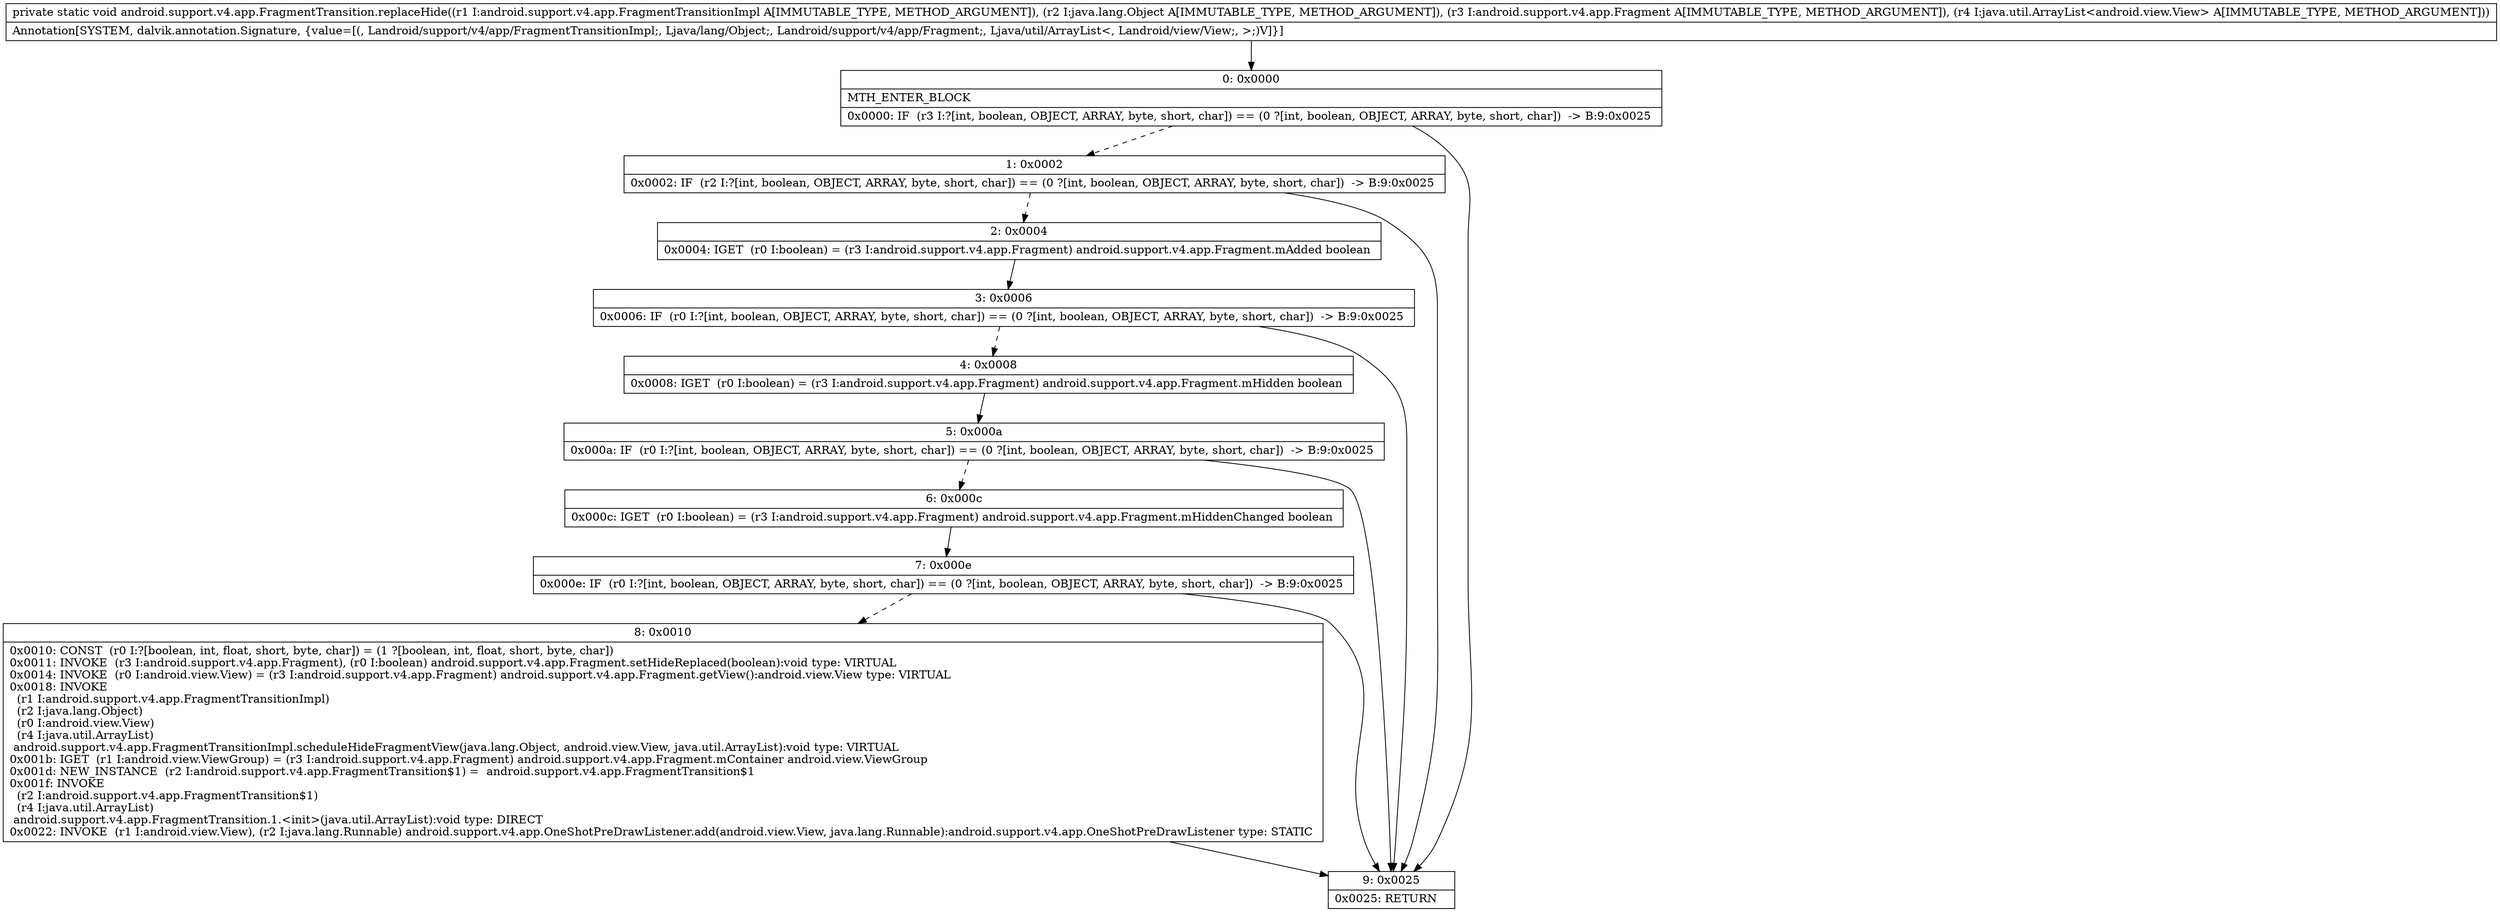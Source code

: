 digraph "CFG forandroid.support.v4.app.FragmentTransition.replaceHide(Landroid\/support\/v4\/app\/FragmentTransitionImpl;Ljava\/lang\/Object;Landroid\/support\/v4\/app\/Fragment;Ljava\/util\/ArrayList;)V" {
Node_0 [shape=record,label="{0\:\ 0x0000|MTH_ENTER_BLOCK\l|0x0000: IF  (r3 I:?[int, boolean, OBJECT, ARRAY, byte, short, char]) == (0 ?[int, boolean, OBJECT, ARRAY, byte, short, char])  \-\> B:9:0x0025 \l}"];
Node_1 [shape=record,label="{1\:\ 0x0002|0x0002: IF  (r2 I:?[int, boolean, OBJECT, ARRAY, byte, short, char]) == (0 ?[int, boolean, OBJECT, ARRAY, byte, short, char])  \-\> B:9:0x0025 \l}"];
Node_2 [shape=record,label="{2\:\ 0x0004|0x0004: IGET  (r0 I:boolean) = (r3 I:android.support.v4.app.Fragment) android.support.v4.app.Fragment.mAdded boolean \l}"];
Node_3 [shape=record,label="{3\:\ 0x0006|0x0006: IF  (r0 I:?[int, boolean, OBJECT, ARRAY, byte, short, char]) == (0 ?[int, boolean, OBJECT, ARRAY, byte, short, char])  \-\> B:9:0x0025 \l}"];
Node_4 [shape=record,label="{4\:\ 0x0008|0x0008: IGET  (r0 I:boolean) = (r3 I:android.support.v4.app.Fragment) android.support.v4.app.Fragment.mHidden boolean \l}"];
Node_5 [shape=record,label="{5\:\ 0x000a|0x000a: IF  (r0 I:?[int, boolean, OBJECT, ARRAY, byte, short, char]) == (0 ?[int, boolean, OBJECT, ARRAY, byte, short, char])  \-\> B:9:0x0025 \l}"];
Node_6 [shape=record,label="{6\:\ 0x000c|0x000c: IGET  (r0 I:boolean) = (r3 I:android.support.v4.app.Fragment) android.support.v4.app.Fragment.mHiddenChanged boolean \l}"];
Node_7 [shape=record,label="{7\:\ 0x000e|0x000e: IF  (r0 I:?[int, boolean, OBJECT, ARRAY, byte, short, char]) == (0 ?[int, boolean, OBJECT, ARRAY, byte, short, char])  \-\> B:9:0x0025 \l}"];
Node_8 [shape=record,label="{8\:\ 0x0010|0x0010: CONST  (r0 I:?[boolean, int, float, short, byte, char]) = (1 ?[boolean, int, float, short, byte, char]) \l0x0011: INVOKE  (r3 I:android.support.v4.app.Fragment), (r0 I:boolean) android.support.v4.app.Fragment.setHideReplaced(boolean):void type: VIRTUAL \l0x0014: INVOKE  (r0 I:android.view.View) = (r3 I:android.support.v4.app.Fragment) android.support.v4.app.Fragment.getView():android.view.View type: VIRTUAL \l0x0018: INVOKE  \l  (r1 I:android.support.v4.app.FragmentTransitionImpl)\l  (r2 I:java.lang.Object)\l  (r0 I:android.view.View)\l  (r4 I:java.util.ArrayList)\l android.support.v4.app.FragmentTransitionImpl.scheduleHideFragmentView(java.lang.Object, android.view.View, java.util.ArrayList):void type: VIRTUAL \l0x001b: IGET  (r1 I:android.view.ViewGroup) = (r3 I:android.support.v4.app.Fragment) android.support.v4.app.Fragment.mContainer android.view.ViewGroup \l0x001d: NEW_INSTANCE  (r2 I:android.support.v4.app.FragmentTransition$1) =  android.support.v4.app.FragmentTransition$1 \l0x001f: INVOKE  \l  (r2 I:android.support.v4.app.FragmentTransition$1)\l  (r4 I:java.util.ArrayList)\l android.support.v4.app.FragmentTransition.1.\<init\>(java.util.ArrayList):void type: DIRECT \l0x0022: INVOKE  (r1 I:android.view.View), (r2 I:java.lang.Runnable) android.support.v4.app.OneShotPreDrawListener.add(android.view.View, java.lang.Runnable):android.support.v4.app.OneShotPreDrawListener type: STATIC \l}"];
Node_9 [shape=record,label="{9\:\ 0x0025|0x0025: RETURN   \l}"];
MethodNode[shape=record,label="{private static void android.support.v4.app.FragmentTransition.replaceHide((r1 I:android.support.v4.app.FragmentTransitionImpl A[IMMUTABLE_TYPE, METHOD_ARGUMENT]), (r2 I:java.lang.Object A[IMMUTABLE_TYPE, METHOD_ARGUMENT]), (r3 I:android.support.v4.app.Fragment A[IMMUTABLE_TYPE, METHOD_ARGUMENT]), (r4 I:java.util.ArrayList\<android.view.View\> A[IMMUTABLE_TYPE, METHOD_ARGUMENT]))  | Annotation[SYSTEM, dalvik.annotation.Signature, \{value=[(, Landroid\/support\/v4\/app\/FragmentTransitionImpl;, Ljava\/lang\/Object;, Landroid\/support\/v4\/app\/Fragment;, Ljava\/util\/ArrayList\<, Landroid\/view\/View;, \>;)V]\}]\l}"];
MethodNode -> Node_0;
Node_0 -> Node_1[style=dashed];
Node_0 -> Node_9;
Node_1 -> Node_2[style=dashed];
Node_1 -> Node_9;
Node_2 -> Node_3;
Node_3 -> Node_4[style=dashed];
Node_3 -> Node_9;
Node_4 -> Node_5;
Node_5 -> Node_6[style=dashed];
Node_5 -> Node_9;
Node_6 -> Node_7;
Node_7 -> Node_8[style=dashed];
Node_7 -> Node_9;
Node_8 -> Node_9;
}

